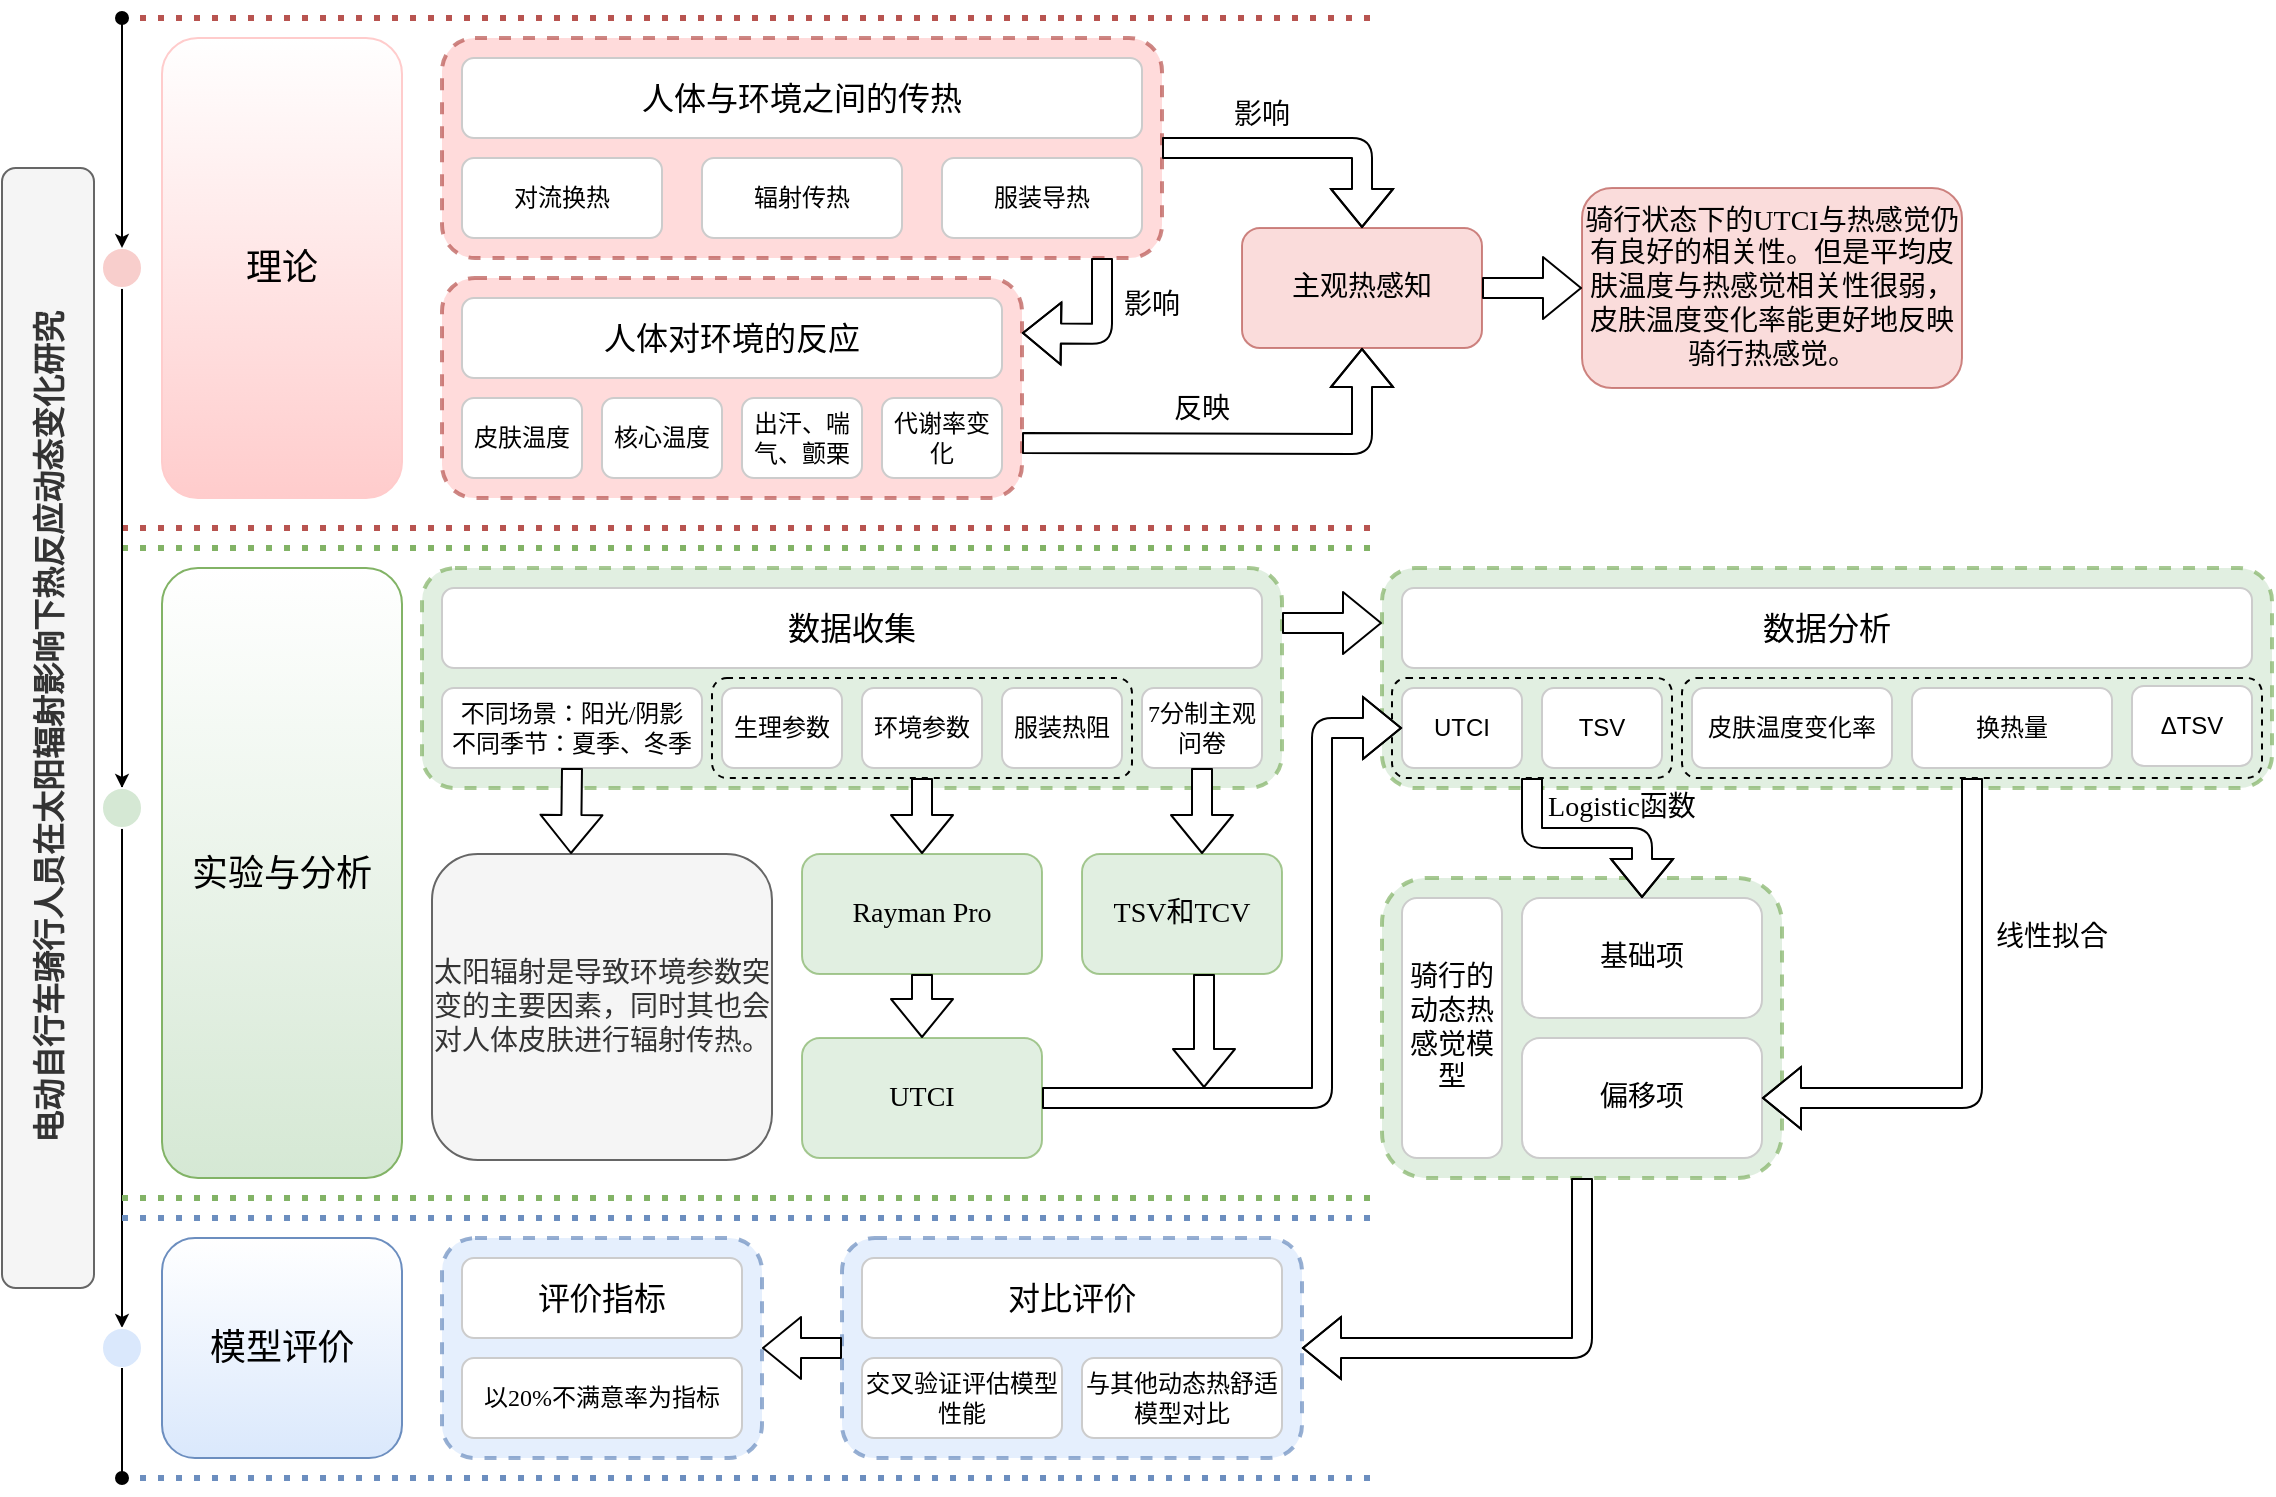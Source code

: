 <mxfile version="28.2.5">
  <diagram name="Page-1" id="2uTxAWnvE2p6xMJG2jdr">
    <mxGraphModel dx="1042" dy="616" grid="1" gridSize="10" guides="1" tooltips="1" connect="1" arrows="1" fold="1" page="1" pageScale="1" pageWidth="827" pageHeight="1169" math="0" shadow="0">
      <root>
        <mxCell id="0" />
        <mxCell id="1" parent="0" />
        <mxCell id="_DWHYlfgnZvCnFombpv0-1" value="" style="rounded=1;whiteSpace=wrap;html=1;labelBackgroundColor=#ffffff;dashed=1;rotation=0;glass=0;strokeWidth=2;opacity=70;fillColor=#d5e8d4;strokeColor=#82b366;" vertex="1" parent="1">
          <mxGeometry x="970" y="610" width="200" height="150" as="geometry" />
        </mxCell>
        <mxCell id="_DWHYlfgnZvCnFombpv0-2" value="" style="rounded=1;whiteSpace=wrap;html=1;labelBackgroundColor=#ffffff;fillColor=#d5e8d4;dashed=1;strokeColor=#82b366;opacity=70;strokeWidth=2;" vertex="1" parent="1">
          <mxGeometry x="490" y="455" width="430" height="110" as="geometry" />
        </mxCell>
        <mxCell id="_DWHYlfgnZvCnFombpv0-3" value="" style="rounded=1;whiteSpace=wrap;html=1;labelBackgroundColor=#ffffff;dashed=1;strokeColor=#b85450;fillColor=#FFCCCC;opacity=70;strokeWidth=2;" vertex="1" parent="1">
          <mxGeometry x="500" y="190" width="360" height="110" as="geometry" />
        </mxCell>
        <mxCell id="_DWHYlfgnZvCnFombpv0-4" value="&lt;font style=&quot;font-size: 16px&quot;&gt;&lt;b&gt;电动自行车骑行人员在太阳辐射影响下热反应动态变化研究&lt;/b&gt;&lt;/font&gt;" style="rounded=1;html=1;horizontal=0;fontSize=16;align=center;fontFamily=Tahoma;verticalAlign=middle;fillColor=#f5f5f5;strokeColor=#666666;fontColor=#333333;" vertex="1" parent="1">
          <mxGeometry x="280" y="255" width="46" height="560" as="geometry" />
        </mxCell>
        <mxCell id="_DWHYlfgnZvCnFombpv0-5" value="&lt;font face=&quot;Tahoma&quot; style=&quot;font-size: 18px&quot;&gt;理论&lt;/font&gt;" style="rounded=1;whiteSpace=wrap;html=1;strokeColor=#FFCCCC;gradientColor=#FFCCCC;gradientDirection=south;" vertex="1" parent="1">
          <mxGeometry x="360" y="190" width="120" height="230" as="geometry" />
        </mxCell>
        <mxCell id="_DWHYlfgnZvCnFombpv0-6" value="&lt;span style=&quot;font-size: 16px;&quot;&gt;人体与环境之间的传热&lt;/span&gt;" style="rounded=1;whiteSpace=wrap;html=1;horizontal=1;align=center;fontFamily=Tahoma;strokeColor=#CCCCCC;fontSize=16;" vertex="1" parent="1">
          <mxGeometry x="510" y="200" width="340" height="40" as="geometry" />
        </mxCell>
        <mxCell id="_DWHYlfgnZvCnFombpv0-7" value="对流换热" style="rounded=1;whiteSpace=wrap;html=1;fontFamily=Tahoma;strokeColor=#CCCCCC;" vertex="1" parent="1">
          <mxGeometry x="510" y="250" width="100" height="40" as="geometry" />
        </mxCell>
        <mxCell id="_DWHYlfgnZvCnFombpv0-8" value="辐射传热" style="rounded=1;whiteSpace=wrap;html=1;fontFamily=Tahoma;strokeColor=#CCCCCC;" vertex="1" parent="1">
          <mxGeometry x="630" y="250" width="100" height="40" as="geometry" />
        </mxCell>
        <mxCell id="_DWHYlfgnZvCnFombpv0-9" value="服装导热" style="rounded=1;whiteSpace=wrap;html=1;fontFamily=Tahoma;strokeColor=#CCCCCC;" vertex="1" parent="1">
          <mxGeometry x="750" y="250" width="100" height="40" as="geometry" />
        </mxCell>
        <mxCell id="_DWHYlfgnZvCnFombpv0-10" value="" style="endArrow=classic;html=1;fontColor=#000000;startArrow=none;startFill=0;endSize=4;exitX=0.5;exitY=0;exitDx=0;exitDy=0;entryX=0.5;entryY=0;entryDx=0;entryDy=0;" edge="1" parent="1" source="_DWHYlfgnZvCnFombpv0-41" target="_DWHYlfgnZvCnFombpv0-30">
          <mxGeometry width="50" height="50" relative="1" as="geometry">
            <mxPoint x="340" y="170" as="sourcePoint" />
            <mxPoint x="340" y="745" as="targetPoint" />
            <Array as="points">
              <mxPoint x="340" y="420" />
            </Array>
          </mxGeometry>
        </mxCell>
        <mxCell id="_DWHYlfgnZvCnFombpv0-11" value="&lt;font style=&quot;font-size: 16px;&quot;&gt;数据收集&lt;/font&gt;" style="rounded=1;whiteSpace=wrap;html=1;horizontal=1;fontFamily=Tahoma;strokeColor=#CCCCCC;fontSize=16;" vertex="1" parent="1">
          <mxGeometry x="500" y="465" width="410" height="40" as="geometry" />
        </mxCell>
        <mxCell id="_DWHYlfgnZvCnFombpv0-12" value="&lt;font style=&quot;font-size: 14px;&quot;&gt;主观热感知&lt;/font&gt;" style="rounded=1;whiteSpace=wrap;html=1;labelBackgroundColor=none;fillColor=#f8cecc;strokeColor=#b85450;fontFamily=Tahoma;fontSize=14;opacity=70;" vertex="1" parent="1">
          <mxGeometry x="900" y="285" width="120" height="60" as="geometry" />
        </mxCell>
        <mxCell id="_DWHYlfgnZvCnFombpv0-13" value="" style="shape=flexArrow;endArrow=classic;html=1;fontColor=#000000;exitX=1;exitY=0.5;exitDx=0;exitDy=0;entryX=0.5;entryY=0;entryDx=0;entryDy=0;fillColor=#ffffff;" edge="1" parent="1" source="_DWHYlfgnZvCnFombpv0-3" target="_DWHYlfgnZvCnFombpv0-12">
          <mxGeometry width="50" height="50" relative="1" as="geometry">
            <mxPoint x="700" y="330" as="sourcePoint" />
            <mxPoint x="750" y="280" as="targetPoint" />
            <Array as="points">
              <mxPoint x="960" y="245" />
            </Array>
          </mxGeometry>
        </mxCell>
        <mxCell id="_DWHYlfgnZvCnFombpv0-14" value="" style="rounded=1;whiteSpace=wrap;html=1;labelBackgroundColor=#ffffff;fillColor=#d5e8d4;dashed=1;strokeColor=#82b366;opacity=70;strokeWidth=2;" vertex="1" parent="1">
          <mxGeometry x="970" y="455" width="445" height="110" as="geometry" />
        </mxCell>
        <mxCell id="_DWHYlfgnZvCnFombpv0-15" value="&lt;font style=&quot;font-size: 16px&quot;&gt;数据分析&lt;/font&gt;" style="rounded=1;whiteSpace=wrap;html=1;horizontal=1;fontFamily=Tahoma;strokeColor=#CCCCCC;" vertex="1" parent="1">
          <mxGeometry x="980" y="465" width="425" height="40" as="geometry" />
        </mxCell>
        <mxCell id="_DWHYlfgnZvCnFombpv0-16" value="&lt;font style=&quot;font-size: 14px;&quot;&gt;偏移项&lt;/font&gt;" style="rounded=1;whiteSpace=wrap;html=1;labelBackgroundColor=none;glass=0;shadow=0;fontSize=14;fontFamily=Tahoma;strokeColor=#CCCCCC;" vertex="1" parent="1">
          <mxGeometry x="1040" y="690" width="120" height="60" as="geometry" />
        </mxCell>
        <mxCell id="_DWHYlfgnZvCnFombpv0-17" value="&lt;font style=&quot;font-size: 14px;&quot;&gt;基础项&lt;/font&gt;" style="rounded=1;whiteSpace=wrap;html=1;labelBackgroundColor=none;fontSize=14;fontFamily=Tahoma;strokeColor=#CCCCCC;" vertex="1" parent="1">
          <mxGeometry x="1040" y="620" width="120" height="60" as="geometry" />
        </mxCell>
        <mxCell id="_DWHYlfgnZvCnFombpv0-18" value="&lt;font style=&quot;font-size: 14px&quot;&gt;骑行的动态热感觉模型&lt;/font&gt;" style="rounded=1;whiteSpace=wrap;html=1;labelBackgroundColor=none;fontSize=14;fontFamily=Tahoma;strokeColor=#CCCCCC;" vertex="1" parent="1">
          <mxGeometry x="980" y="620" width="50" height="130" as="geometry" />
        </mxCell>
        <mxCell id="_DWHYlfgnZvCnFombpv0-19" value="&lt;font style=&quot;font-size: 18px&quot; face=&quot;Tahoma&quot;&gt;实验与分析&lt;/font&gt;" style="rounded=1;whiteSpace=wrap;html=1;fillColor=#d5e8d4;strokeColor=#82b366;gradientColor=#ffffff;gradientDirection=north;" vertex="1" parent="1">
          <mxGeometry x="360" y="455" width="120" height="305" as="geometry" />
        </mxCell>
        <mxCell id="_DWHYlfgnZvCnFombpv0-20" value="&lt;font style=&quot;font-size: 18px&quot; face=&quot;Tahoma&quot;&gt;模型评价&lt;/font&gt;" style="rounded=1;whiteSpace=wrap;html=1;fillColor=#dae8fc;strokeColor=#6c8ebf;gradientColor=#ffffff;gradientDirection=north;" vertex="1" parent="1">
          <mxGeometry x="360" y="790" width="120" height="110" as="geometry" />
        </mxCell>
        <mxCell id="_DWHYlfgnZvCnFombpv0-21" value="" style="rounded=1;whiteSpace=wrap;html=1;labelBackgroundColor=#ffffff;fillColor=#dae8fc;dashed=1;strokeColor=#6c8ebf;opacity=70;strokeWidth=2;" vertex="1" parent="1">
          <mxGeometry x="700" y="790" width="230" height="110" as="geometry" />
        </mxCell>
        <mxCell id="_DWHYlfgnZvCnFombpv0-22" value="&lt;font style=&quot;font-size: 16px&quot;&gt;对比评价&lt;/font&gt;" style="rounded=1;whiteSpace=wrap;html=1;horizontal=1;fontFamily=Tahoma;strokeColor=#CCCCCC;" vertex="1" parent="1">
          <mxGeometry x="710" y="800" width="210" height="40" as="geometry" />
        </mxCell>
        <mxCell id="_DWHYlfgnZvCnFombpv0-23" value="交叉验证评估模型性能" style="rounded=1;whiteSpace=wrap;html=1;fontFamily=Tahoma;strokeColor=#CCCCCC;" vertex="1" parent="1">
          <mxGeometry x="710" y="850" width="100" height="40" as="geometry" />
        </mxCell>
        <mxCell id="_DWHYlfgnZvCnFombpv0-24" value="与其他动态热舒适模型对比" style="rounded=1;whiteSpace=wrap;html=1;fontFamily=Tahoma;strokeColor=#CCCCCC;" vertex="1" parent="1">
          <mxGeometry x="820" y="850" width="100" height="40" as="geometry" />
        </mxCell>
        <mxCell id="_DWHYlfgnZvCnFombpv0-25" value="" style="endArrow=none;dashed=1;html=1;dashPattern=1 2;strokeWidth=3;shadow=0;fillColor=#f8cecc;fontColor=#000000;jumpSize=6;strokeColor=#b85450;" edge="1" parent="1">
          <mxGeometry width="50" height="50" relative="1" as="geometry">
            <mxPoint x="340" y="435" as="sourcePoint" />
            <mxPoint x="970" y="435" as="targetPoint" />
          </mxGeometry>
        </mxCell>
        <mxCell id="_DWHYlfgnZvCnFombpv0-26" value="" style="endArrow=none;dashed=1;html=1;dashPattern=1 2;strokeWidth=3;shadow=0;fillColor=#f8cecc;fontColor=#000000;jumpSize=6;strokeColor=#b85450;" edge="1" parent="1">
          <mxGeometry width="50" height="50" relative="1" as="geometry">
            <mxPoint x="340" y="180" as="sourcePoint" />
            <mxPoint x="970" y="180" as="targetPoint" />
          </mxGeometry>
        </mxCell>
        <mxCell id="_DWHYlfgnZvCnFombpv0-27" value="" style="endArrow=none;dashed=1;html=1;dashPattern=1 2;strokeWidth=3;shadow=0;fillColor=#dae8fc;fontColor=#000000;jumpSize=6;strokeColor=#6c8ebf;" edge="1" parent="1">
          <mxGeometry width="50" height="50" relative="1" as="geometry">
            <mxPoint x="340" y="910" as="sourcePoint" />
            <mxPoint x="970" y="910" as="targetPoint" />
          </mxGeometry>
        </mxCell>
        <mxCell id="_DWHYlfgnZvCnFombpv0-28" value="" style="endArrow=none;dashed=1;html=1;dashPattern=1 2;strokeWidth=3;shadow=0;fillColor=#d5e8d4;fontColor=#000000;jumpSize=6;strokeColor=#82b366;" edge="1" parent="1">
          <mxGeometry width="50" height="50" relative="1" as="geometry">
            <mxPoint x="340" y="445" as="sourcePoint" />
            <mxPoint x="970" y="445" as="targetPoint" />
          </mxGeometry>
        </mxCell>
        <mxCell id="_DWHYlfgnZvCnFombpv0-29" value="" style="endArrow=none;dashed=1;html=1;dashPattern=1 2;strokeWidth=3;shadow=0;fillColor=#dae8fc;fontColor=#000000;jumpSize=6;strokeColor=#6c8ebf;" edge="1" parent="1">
          <mxGeometry width="50" height="50" relative="1" as="geometry">
            <mxPoint x="340" y="780" as="sourcePoint" />
            <mxPoint x="970" y="780" as="targetPoint" />
          </mxGeometry>
        </mxCell>
        <mxCell id="_DWHYlfgnZvCnFombpv0-30" value="" style="ellipse;whiteSpace=wrap;html=1;aspect=fixed;labelBackgroundColor=#ffffff;fillColor=#dae8fc;strokeColor=#FFFFFF;" vertex="1" parent="1">
          <mxGeometry x="330" y="835" width="20" height="20" as="geometry" />
        </mxCell>
        <mxCell id="_DWHYlfgnZvCnFombpv0-31" value="" style="endArrow=classic;html=1;fontColor=#000000;endFill=1;entryX=0.5;entryY=0;entryDx=0;entryDy=0;rounded=1;endSize=4;" edge="1" parent="1" source="_DWHYlfgnZvCnFombpv0-32" target="_DWHYlfgnZvCnFombpv0-41">
          <mxGeometry width="50" height="50" relative="1" as="geometry">
            <mxPoint x="340" y="170" as="sourcePoint" />
            <mxPoint x="340" y="760" as="targetPoint" />
            <Array as="points" />
          </mxGeometry>
        </mxCell>
        <mxCell id="_DWHYlfgnZvCnFombpv0-32" value="" style="ellipse;whiteSpace=wrap;html=1;aspect=fixed;labelBackgroundColor=#ffffff;fillColor=#f8cecc;strokeColor=#FFFFFF;" vertex="1" parent="1">
          <mxGeometry x="330" y="295" width="20" height="20" as="geometry" />
        </mxCell>
        <mxCell id="_DWHYlfgnZvCnFombpv0-33" value="" style="endArrow=classic;html=1;fontColor=#000000;endFill=1;startArrow=oval;startFill=1;endSize=4;" edge="1" parent="1" target="_DWHYlfgnZvCnFombpv0-32">
          <mxGeometry width="50" height="50" relative="1" as="geometry">
            <mxPoint x="340" y="180" as="sourcePoint" />
            <mxPoint x="340" y="665" as="targetPoint" />
            <Array as="points" />
          </mxGeometry>
        </mxCell>
        <mxCell id="_DWHYlfgnZvCnFombpv0-34" value="" style="endArrow=none;html=1;fontColor=#000000;endFill=0;startArrow=oval;startFill=1;endSize=4;entryX=0.5;entryY=1;entryDx=0;entryDy=0;" edge="1" parent="1" target="_DWHYlfgnZvCnFombpv0-30">
          <mxGeometry width="50" height="50" relative="1" as="geometry">
            <mxPoint x="340" y="910" as="sourcePoint" />
            <mxPoint x="310" y="825" as="targetPoint" />
            <Array as="points" />
          </mxGeometry>
        </mxCell>
        <mxCell id="_DWHYlfgnZvCnFombpv0-35" value="" style="rounded=1;whiteSpace=wrap;html=1;labelBackgroundColor=#ffffff;fillColor=none;dashed=1;" vertex="1" parent="1">
          <mxGeometry x="1120" y="510" width="290" height="50" as="geometry" />
        </mxCell>
        <mxCell id="_DWHYlfgnZvCnFombpv0-36" value="" style="endArrow=none;dashed=1;html=1;dashPattern=1 2;strokeWidth=3;shadow=0;fillColor=#d5e8d4;fontColor=#000000;jumpSize=6;strokeColor=#82b366;" edge="1" parent="1">
          <mxGeometry width="50" height="50" relative="1" as="geometry">
            <mxPoint x="340" y="770" as="sourcePoint" />
            <mxPoint x="970" y="770" as="targetPoint" />
          </mxGeometry>
        </mxCell>
        <mxCell id="_DWHYlfgnZvCnFombpv0-37" value="" style="rounded=1;whiteSpace=wrap;html=1;labelBackgroundColor=#ffffff;fillColor=#dae8fc;dashed=1;strokeColor=#6c8ebf;opacity=70;strokeWidth=2;" vertex="1" parent="1">
          <mxGeometry x="500" y="790" width="160" height="110" as="geometry" />
        </mxCell>
        <mxCell id="_DWHYlfgnZvCnFombpv0-38" value="&lt;font style=&quot;font-size: 16px&quot;&gt;评价指标&lt;/font&gt;" style="rounded=1;whiteSpace=wrap;html=1;horizontal=1;fontFamily=Tahoma;strokeColor=#CCCCCC;" vertex="1" parent="1">
          <mxGeometry x="510" y="800" width="140" height="40" as="geometry" />
        </mxCell>
        <mxCell id="_DWHYlfgnZvCnFombpv0-39" value="以20%不满意率为指标" style="rounded=1;whiteSpace=wrap;html=1;fontFamily=Tahoma;strokeColor=#CCCCCC;" vertex="1" parent="1">
          <mxGeometry x="510" y="850" width="140" height="40" as="geometry" />
        </mxCell>
        <mxCell id="_DWHYlfgnZvCnFombpv0-40" value="换热量" style="rounded=1;whiteSpace=wrap;html=1;strokeColor=#CCCCCC;" vertex="1" parent="1">
          <mxGeometry x="1235" y="515" width="100" height="40" as="geometry" />
        </mxCell>
        <mxCell id="_DWHYlfgnZvCnFombpv0-41" value="" style="ellipse;whiteSpace=wrap;html=1;aspect=fixed;labelBackgroundColor=#ffffff;fillColor=#d5e8d4;strokeColor=#FFFFFF;" vertex="1" parent="1">
          <mxGeometry x="330" y="565" width="20" height="20" as="geometry" />
        </mxCell>
        <mxCell id="_DWHYlfgnZvCnFombpv0-42" value="" style="rounded=1;whiteSpace=wrap;html=1;labelBackgroundColor=#ffffff;dashed=1;strokeColor=#b85450;fillColor=#FFCCCC;opacity=70;strokeWidth=2;" vertex="1" parent="1">
          <mxGeometry x="500" y="310" width="290" height="110" as="geometry" />
        </mxCell>
        <mxCell id="_DWHYlfgnZvCnFombpv0-43" value="&lt;span style=&quot;font-size: 16px&quot;&gt;人体对环境的反应&lt;/span&gt;" style="rounded=1;whiteSpace=wrap;html=1;horizontal=1;align=center;fontFamily=Tahoma;strokeColor=#CCCCCC;fontSize=16;" vertex="1" parent="1">
          <mxGeometry x="510" y="320" width="270" height="40" as="geometry" />
        </mxCell>
        <mxCell id="_DWHYlfgnZvCnFombpv0-44" value="核心温度" style="rounded=1;whiteSpace=wrap;html=1;fontFamily=Tahoma;strokeColor=#CCCCCC;" vertex="1" parent="1">
          <mxGeometry x="580" y="370" width="60" height="40" as="geometry" />
        </mxCell>
        <mxCell id="_DWHYlfgnZvCnFombpv0-45" value="皮肤温度" style="rounded=1;whiteSpace=wrap;html=1;fontFamily=Tahoma;strokeColor=#CCCCCC;" vertex="1" parent="1">
          <mxGeometry x="510" y="370" width="60" height="40" as="geometry" />
        </mxCell>
        <mxCell id="_DWHYlfgnZvCnFombpv0-46" value="出汗、喘气、颤栗" style="rounded=1;whiteSpace=wrap;html=1;fontFamily=Tahoma;strokeColor=#CCCCCC;" vertex="1" parent="1">
          <mxGeometry x="650" y="370" width="60" height="40" as="geometry" />
        </mxCell>
        <mxCell id="_DWHYlfgnZvCnFombpv0-47" value="代谢率变化" style="rounded=1;whiteSpace=wrap;html=1;fontFamily=Tahoma;strokeColor=#CCCCCC;" vertex="1" parent="1">
          <mxGeometry x="720" y="370" width="60" height="40" as="geometry" />
        </mxCell>
        <mxCell id="_DWHYlfgnZvCnFombpv0-48" value="" style="shape=flexArrow;endArrow=classic;html=1;shadow=0;fontSize=16;entryX=1;entryY=0.25;entryDx=0;entryDy=0;fillColor=#ffffff;" edge="1" parent="1" target="_DWHYlfgnZvCnFombpv0-42">
          <mxGeometry width="50" height="50" relative="1" as="geometry">
            <mxPoint x="830" y="300" as="sourcePoint" />
            <mxPoint x="810" y="270" as="targetPoint" />
            <Array as="points">
              <mxPoint x="830" y="338" />
            </Array>
          </mxGeometry>
        </mxCell>
        <mxCell id="_DWHYlfgnZvCnFombpv0-49" value="" style="shape=flexArrow;endArrow=classic;html=1;shadow=0;fontSize=16;exitX=1;exitY=0.75;exitDx=0;exitDy=0;entryX=0.5;entryY=1;entryDx=0;entryDy=0;fillColor=#ffffff;" edge="1" parent="1" source="_DWHYlfgnZvCnFombpv0-42" target="_DWHYlfgnZvCnFombpv0-12">
          <mxGeometry width="50" height="50" relative="1" as="geometry">
            <mxPoint x="760" y="320" as="sourcePoint" />
            <mxPoint x="810" y="270" as="targetPoint" />
            <Array as="points">
              <mxPoint x="960" y="393" />
            </Array>
          </mxGeometry>
        </mxCell>
        <mxCell id="_DWHYlfgnZvCnFombpv0-50" value="影响" style="text;html=1;strokeColor=none;fillColor=none;align=center;verticalAlign=middle;whiteSpace=wrap;rounded=0;labelBackgroundColor=none;fontColor=#000000;horizontal=1;fontSize=14;" vertex="1" parent="1">
          <mxGeometry x="815" y="300" width="80" height="45" as="geometry" />
        </mxCell>
        <mxCell id="_DWHYlfgnZvCnFombpv0-51" value="反映" style="text;html=1;strokeColor=none;fillColor=none;align=center;verticalAlign=middle;whiteSpace=wrap;rounded=0;labelBackgroundColor=none;fontColor=#000000;horizontal=1;fontSize=14;" vertex="1" parent="1">
          <mxGeometry x="840" y="345" width="80" height="60" as="geometry" />
        </mxCell>
        <mxCell id="_DWHYlfgnZvCnFombpv0-52" value="影响" style="text;html=1;strokeColor=none;fillColor=none;align=center;verticalAlign=middle;whiteSpace=wrap;rounded=0;labelBackgroundColor=none;fontColor=#000000;horizontal=1;fontSize=14;" vertex="1" parent="1">
          <mxGeometry x="870" y="205" width="80" height="45" as="geometry" />
        </mxCell>
        <mxCell id="_DWHYlfgnZvCnFombpv0-53" value="" style="shape=flexArrow;endArrow=classic;html=1;shadow=0;labelBackgroundColor=#ffffff;fontSize=16;fontColor=#000000;entryX=1;entryY=0.5;entryDx=0;entryDy=0;exitX=0;exitY=0.5;exitDx=0;exitDy=0;fillColor=#ffffff;" edge="1" parent="1" source="_DWHYlfgnZvCnFombpv0-21" target="_DWHYlfgnZvCnFombpv0-37">
          <mxGeometry width="50" height="50" relative="1" as="geometry">
            <mxPoint x="810" y="770" as="sourcePoint" />
            <mxPoint x="860" y="720" as="targetPoint" />
          </mxGeometry>
        </mxCell>
        <mxCell id="_DWHYlfgnZvCnFombpv0-54" value="皮肤温度变化率" style="rounded=1;whiteSpace=wrap;html=1;strokeColor=#CCCCCC;" vertex="1" parent="1">
          <mxGeometry x="1125" y="515" width="100" height="40" as="geometry" />
        </mxCell>
        <mxCell id="_DWHYlfgnZvCnFombpv0-55" value="" style="shape=flexArrow;endArrow=classic;html=1;exitX=1;exitY=0.25;exitDx=0;exitDy=0;entryX=0;entryY=0.25;entryDx=0;entryDy=0;fillColor=#ffffff;" edge="1" parent="1" source="_DWHYlfgnZvCnFombpv0-2" target="_DWHYlfgnZvCnFombpv0-14">
          <mxGeometry width="50" height="50" relative="1" as="geometry">
            <mxPoint x="870" y="640" as="sourcePoint" />
            <mxPoint x="920" y="590" as="targetPoint" />
          </mxGeometry>
        </mxCell>
        <mxCell id="_DWHYlfgnZvCnFombpv0-56" value="&lt;font style=&quot;font-size: 12px;&quot; face=&quot;Helvetica&quot;&gt;ΔTSV&lt;/font&gt;" style="rounded=1;whiteSpace=wrap;html=1;strokeColor=#CCCCCC;" vertex="1" parent="1">
          <mxGeometry x="1345" y="514" width="60" height="40" as="geometry" />
        </mxCell>
        <mxCell id="_DWHYlfgnZvCnFombpv0-57" value="" style="rounded=1;whiteSpace=wrap;html=1;labelBackgroundColor=#ffffff;fillColor=none;dashed=1;" vertex="1" parent="1">
          <mxGeometry x="975" y="510" width="140" height="50" as="geometry" />
        </mxCell>
        <mxCell id="_DWHYlfgnZvCnFombpv0-58" value="UTCI" style="rounded=1;whiteSpace=wrap;html=1;strokeColor=#CCCCCC;" vertex="1" parent="1">
          <mxGeometry x="980" y="515" width="60" height="40" as="geometry" />
        </mxCell>
        <mxCell id="_DWHYlfgnZvCnFombpv0-59" value="TSV" style="rounded=1;whiteSpace=wrap;html=1;strokeColor=#CCCCCC;" vertex="1" parent="1">
          <mxGeometry x="1050" y="515" width="60" height="40" as="geometry" />
        </mxCell>
        <mxCell id="_DWHYlfgnZvCnFombpv0-60" value="" style="shape=flexArrow;endArrow=classic;html=1;entryX=1;entryY=0.5;entryDx=0;entryDy=0;exitX=0.5;exitY=1;exitDx=0;exitDy=0;fillColor=#ffffff;" edge="1" parent="1" source="_DWHYlfgnZvCnFombpv0-35" target="_DWHYlfgnZvCnFombpv0-16">
          <mxGeometry width="50" height="50" relative="1" as="geometry">
            <mxPoint x="1220" y="610" as="sourcePoint" />
            <mxPoint x="910" y="685" as="targetPoint" />
            <Array as="points">
              <mxPoint x="1265" y="720" />
            </Array>
          </mxGeometry>
        </mxCell>
        <mxCell id="_DWHYlfgnZvCnFombpv0-61" value="" style="shape=flexArrow;endArrow=classic;html=1;exitX=0.5;exitY=1;exitDx=0;exitDy=0;entryX=1;entryY=0.5;entryDx=0;entryDy=0;fillColor=#ffffff;" edge="1" parent="1" source="_DWHYlfgnZvCnFombpv0-1" target="_DWHYlfgnZvCnFombpv0-21">
          <mxGeometry width="50" height="50" relative="1" as="geometry">
            <mxPoint x="1010" y="840" as="sourcePoint" />
            <mxPoint x="1060" y="790" as="targetPoint" />
            <Array as="points">
              <mxPoint x="1070" y="845" />
            </Array>
          </mxGeometry>
        </mxCell>
        <mxCell id="_DWHYlfgnZvCnFombpv0-62" value="" style="shape=flexArrow;endArrow=classic;html=1;entryX=0.5;entryY=0;entryDx=0;entryDy=0;fillColor=#ffffff;" edge="1" parent="1" source="_DWHYlfgnZvCnFombpv0-57" target="_DWHYlfgnZvCnFombpv0-17">
          <mxGeometry width="50" height="50" relative="1" as="geometry">
            <mxPoint x="930" y="640" as="sourcePoint" />
            <mxPoint x="980" y="590" as="targetPoint" />
            <Array as="points">
              <mxPoint x="1045" y="590" />
              <mxPoint x="1100" y="590" />
            </Array>
          </mxGeometry>
        </mxCell>
        <mxCell id="_DWHYlfgnZvCnFombpv0-63" value="不同场景：阳光/阴影&lt;br style=&quot;font-size: 12px;&quot;&gt;不同季节：夏季、冬季" style="rounded=1;whiteSpace=wrap;html=1;fontFamily=Tahoma;strokeColor=#CCCCCC;fontSize=12;" vertex="1" parent="1">
          <mxGeometry x="500" y="515" width="130" height="40" as="geometry" />
        </mxCell>
        <mxCell id="_DWHYlfgnZvCnFombpv0-64" value="7分制主观问卷" style="rounded=1;whiteSpace=wrap;html=1;fontFamily=Tahoma;strokeColor=#CCCCCC;" vertex="1" parent="1">
          <mxGeometry x="850" y="515" width="60" height="40" as="geometry" />
        </mxCell>
        <mxCell id="_DWHYlfgnZvCnFombpv0-65" value="" style="rounded=1;whiteSpace=wrap;html=1;labelBackgroundColor=#ffffff;fillColor=none;dashed=1;" vertex="1" parent="1">
          <mxGeometry x="635" y="510" width="210" height="50" as="geometry" />
        </mxCell>
        <mxCell id="_DWHYlfgnZvCnFombpv0-66" value="生理参数" style="rounded=1;whiteSpace=wrap;html=1;fontFamily=Tahoma;strokeColor=#CCCCCC;" vertex="1" parent="1">
          <mxGeometry x="640" y="515" width="60" height="40" as="geometry" />
        </mxCell>
        <mxCell id="_DWHYlfgnZvCnFombpv0-67" value="环境参数" style="rounded=1;whiteSpace=wrap;html=1;fontFamily=Tahoma;strokeColor=#CCCCCC;" vertex="1" parent="1">
          <mxGeometry x="710" y="515" width="60" height="40" as="geometry" />
        </mxCell>
        <mxCell id="_DWHYlfgnZvCnFombpv0-68" value="服装热阻" style="rounded=1;whiteSpace=wrap;html=1;fontFamily=Tahoma;strokeColor=#CCCCCC;" vertex="1" parent="1">
          <mxGeometry x="780" y="515" width="60" height="40" as="geometry" />
        </mxCell>
        <mxCell id="_DWHYlfgnZvCnFombpv0-69" value="&lt;font style=&quot;font-size: 14px&quot;&gt;UTCI&lt;/font&gt;" style="rounded=1;whiteSpace=wrap;html=1;labelBackgroundColor=none;fillColor=#d5e8d4;strokeColor=#82b366;fontSize=14;fontFamily=Tahoma;opacity=70;" vertex="1" parent="1">
          <mxGeometry x="680" y="690" width="120" height="60" as="geometry" />
        </mxCell>
        <mxCell id="_DWHYlfgnZvCnFombpv0-70" value="&lt;font style=&quot;font-size: 14px&quot;&gt;Rayman Pro&lt;/font&gt;" style="rounded=1;whiteSpace=wrap;html=1;labelBackgroundColor=none;fillColor=#d5e8d4;strokeColor=#82b366;fontSize=14;fontFamily=Tahoma;opacity=70;" vertex="1" parent="1">
          <mxGeometry x="680" y="598" width="120" height="60" as="geometry" />
        </mxCell>
        <mxCell id="_DWHYlfgnZvCnFombpv0-71" value="" style="shape=flexArrow;endArrow=classic;html=1;fillColor=#ffffff;exitX=0.5;exitY=1;exitDx=0;exitDy=0;entryX=0.5;entryY=0;entryDx=0;entryDy=0;" edge="1" parent="1" source="_DWHYlfgnZvCnFombpv0-65" target="_DWHYlfgnZvCnFombpv0-70">
          <mxGeometry width="50" height="50" relative="1" as="geometry">
            <mxPoint x="800" y="640" as="sourcePoint" />
            <mxPoint x="850" y="590" as="targetPoint" />
          </mxGeometry>
        </mxCell>
        <mxCell id="_DWHYlfgnZvCnFombpv0-72" value="" style="shape=flexArrow;endArrow=classic;html=1;fillColor=#ffffff;exitX=0.5;exitY=1;exitDx=0;exitDy=0;entryX=0.5;entryY=0;entryDx=0;entryDy=0;" edge="1" parent="1" source="_DWHYlfgnZvCnFombpv0-70" target="_DWHYlfgnZvCnFombpv0-69">
          <mxGeometry width="50" height="50" relative="1" as="geometry">
            <mxPoint x="750" y="570" as="sourcePoint" />
            <mxPoint x="750" y="620" as="targetPoint" />
          </mxGeometry>
        </mxCell>
        <mxCell id="_DWHYlfgnZvCnFombpv0-73" value="" style="shape=flexArrow;endArrow=classic;html=1;fillColor=#ffffff;exitX=1;exitY=0.5;exitDx=0;exitDy=0;entryX=0;entryY=0.5;entryDx=0;entryDy=0;" edge="1" parent="1" source="_DWHYlfgnZvCnFombpv0-69" target="_DWHYlfgnZvCnFombpv0-58">
          <mxGeometry width="50" height="50" relative="1" as="geometry">
            <mxPoint x="770" y="640" as="sourcePoint" />
            <mxPoint x="820" y="590" as="targetPoint" />
            <Array as="points">
              <mxPoint x="940" y="720" />
              <mxPoint x="940" y="535" />
            </Array>
          </mxGeometry>
        </mxCell>
        <mxCell id="_DWHYlfgnZvCnFombpv0-74" value="" style="edgeStyle=orthogonalEdgeStyle;rounded=0;orthogonalLoop=1;jettySize=auto;html=1;endArrow=classic;endFill=1;fillColor=#ffffff;fontSize=14;" edge="1" parent="1" source="_DWHYlfgnZvCnFombpv0-75" target="_DWHYlfgnZvCnFombpv0-12">
          <mxGeometry relative="1" as="geometry" />
        </mxCell>
        <mxCell id="_DWHYlfgnZvCnFombpv0-75" value="&lt;font style=&quot;font-size: 14px&quot;&gt;骑行状态下的UTCI与热感觉仍有良好的相关性。但是平均皮肤温度与热感觉相关性很弱，皮肤温度变化率能更好地反映骑行热感觉。&lt;/font&gt;" style="rounded=1;whiteSpace=wrap;html=1;labelBackgroundColor=none;fillColor=#f8cecc;strokeColor=#b85450;fontFamily=Tahoma;fontSize=14;opacity=70;" vertex="1" parent="1">
          <mxGeometry x="1070" y="265" width="190" height="100" as="geometry" />
        </mxCell>
        <mxCell id="_DWHYlfgnZvCnFombpv0-76" value="" style="shape=flexArrow;endArrow=classic;html=1;fillColor=#ffffff;exitX=1;exitY=0.5;exitDx=0;exitDy=0;entryX=0;entryY=0.5;entryDx=0;entryDy=0;" edge="1" parent="1" source="_DWHYlfgnZvCnFombpv0-12" target="_DWHYlfgnZvCnFombpv0-75">
          <mxGeometry width="50" height="50" relative="1" as="geometry">
            <mxPoint x="970" y="330" as="sourcePoint" />
            <mxPoint x="1020" y="280" as="targetPoint" />
          </mxGeometry>
        </mxCell>
        <mxCell id="_DWHYlfgnZvCnFombpv0-77" value="&lt;font style=&quot;font-size: 14px&quot;&gt;太阳辐射是导致环境参数突变的主要因素，同时其也会对人体皮肤进行辐射传热。&lt;/font&gt;" style="rounded=1;whiteSpace=wrap;html=1;labelBackgroundColor=none;fillColor=#f5f5f5;fontColor=#333333;strokeColor=#666666;fontFamily=Tahoma;fontSize=14;" vertex="1" parent="1">
          <mxGeometry x="495" y="598" width="170" height="153" as="geometry" />
        </mxCell>
        <mxCell id="_DWHYlfgnZvCnFombpv0-78" value="" style="shape=flexArrow;endArrow=classic;html=1;fillColor=#ffffff;exitX=0.5;exitY=1;exitDx=0;exitDy=0;entryX=0.5;entryY=0;entryDx=0;entryDy=0;" edge="1" parent="1" source="_DWHYlfgnZvCnFombpv0-63">
          <mxGeometry width="50" height="50" relative="1" as="geometry">
            <mxPoint x="564.5" y="560" as="sourcePoint" />
            <mxPoint x="564.5" y="598" as="targetPoint" />
          </mxGeometry>
        </mxCell>
        <mxCell id="_DWHYlfgnZvCnFombpv0-79" value="Logistic函数" style="text;html=1;strokeColor=none;fillColor=none;align=center;verticalAlign=middle;whiteSpace=wrap;rounded=0;labelBackgroundColor=none;fontColor=#000000;horizontal=1;fontSize=14;fontFamily=Tahoma;" vertex="1" parent="1">
          <mxGeometry x="1050" y="545" width="80" height="60" as="geometry" />
        </mxCell>
        <mxCell id="_DWHYlfgnZvCnFombpv0-80" value="线性拟合" style="text;html=1;strokeColor=none;fillColor=none;align=center;verticalAlign=middle;whiteSpace=wrap;rounded=0;labelBackgroundColor=none;fontColor=#000000;horizontal=1;fontSize=14;fontFamily=Tahoma;" vertex="1" parent="1">
          <mxGeometry x="1265" y="610" width="80" height="60" as="geometry" />
        </mxCell>
        <mxCell id="_DWHYlfgnZvCnFombpv0-81" value="&lt;font style=&quot;font-size: 14px&quot;&gt;TSV和TCV&lt;/font&gt;" style="rounded=1;whiteSpace=wrap;html=1;labelBackgroundColor=none;fillColor=#d5e8d4;strokeColor=#82b366;fontSize=14;fontFamily=Tahoma;opacity=70;" vertex="1" parent="1">
          <mxGeometry x="820" y="598" width="100" height="60" as="geometry" />
        </mxCell>
        <mxCell id="_DWHYlfgnZvCnFombpv0-82" value="" style="shape=flexArrow;endArrow=classic;html=1;fillColor=#ffffff;fontFamily=Tahoma;fontSize=14;exitX=0.5;exitY=1;exitDx=0;exitDy=0;" edge="1" parent="1" source="_DWHYlfgnZvCnFombpv0-64">
          <mxGeometry width="50" height="50" relative="1" as="geometry">
            <mxPoint x="730" y="600" as="sourcePoint" />
            <mxPoint x="880" y="598" as="targetPoint" />
          </mxGeometry>
        </mxCell>
        <mxCell id="_DWHYlfgnZvCnFombpv0-83" value="" style="shape=flexArrow;endArrow=classic;html=1;strokeColor=#000000;fillColor=#ffffff;fontFamily=Tahoma;fontSize=14;" edge="1" parent="1">
          <mxGeometry width="50" height="50" relative="1" as="geometry">
            <mxPoint x="881" y="658" as="sourcePoint" />
            <mxPoint x="881" y="715" as="targetPoint" />
          </mxGeometry>
        </mxCell>
      </root>
    </mxGraphModel>
  </diagram>
</mxfile>
